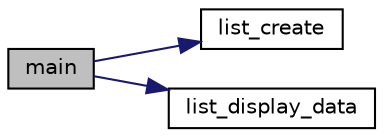 digraph "main"
{
 // LATEX_PDF_SIZE
  edge [fontname="Helvetica",fontsize="10",labelfontname="Helvetica",labelfontsize="10"];
  node [fontname="Helvetica",fontsize="10",shape=record];
  rankdir="LR";
  Node1 [label="main",height=0.2,width=0.4,color="black", fillcolor="grey75", style="filled", fontcolor="black",tooltip=" "];
  Node1 -> Node2 [color="midnightblue",fontsize="10",style="solid",fontname="Helvetica"];
  Node2 [label="list_create",height=0.2,width=0.4,color="black", fillcolor="white", style="filled",URL="$d5/d16/a00029.html#a7b7b534caa19b56e9e92bd3c8384908e",tooltip=" "];
  Node1 -> Node3 [color="midnightblue",fontsize="10",style="solid",fontname="Helvetica"];
  Node3 [label="list_display_data",height=0.2,width=0.4,color="black", fillcolor="white", style="filled",URL="$d5/d16/a00029.html#a912bb4041c9179a53ea721cb804320ca",tooltip=" "];
}
